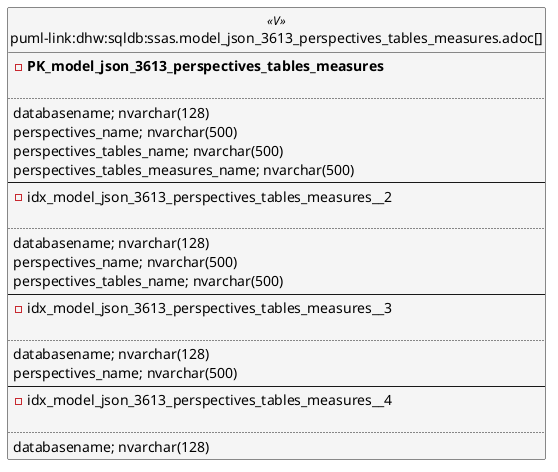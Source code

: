 @startuml
left to right direction
'top to bottom direction
hide circle
'avoide "." issues:
set namespaceSeparator none


skinparam class {
  BackgroundColor White
  BackgroundColor<<FN>> Yellow
  BackgroundColor<<FS>> Yellow
  BackgroundColor<<FT>> LightGray
  BackgroundColor<<IF>> Yellow
  BackgroundColor<<IS>> Yellow
  BackgroundColor<<P>> Aqua
  BackgroundColor<<PC>> Aqua
  BackgroundColor<<SN>> Yellow
  BackgroundColor<<SO>> SlateBlue
  BackgroundColor<<TF>> LightGray
  BackgroundColor<<TR>> Tomato
  BackgroundColor<<U>> White
  BackgroundColor<<V>> WhiteSmoke
  BackgroundColor<<X>> Aqua
  BackgroundColor<<external>> AliceBlue
}


entity "puml-link:dhw:sqldb:ssas.model_json_3613_perspectives_tables_measures.adoc[]" as ssas.model_json_3613_perspectives_tables_measures << V >> {
- **PK_model_json_3613_perspectives_tables_measures**

..
databasename; nvarchar(128)
perspectives_name; nvarchar(500)
perspectives_tables_name; nvarchar(500)
perspectives_tables_measures_name; nvarchar(500)
--
- idx_model_json_3613_perspectives_tables_measures__2

..
databasename; nvarchar(128)
perspectives_name; nvarchar(500)
perspectives_tables_name; nvarchar(500)
--
- idx_model_json_3613_perspectives_tables_measures__3

..
databasename; nvarchar(128)
perspectives_name; nvarchar(500)
--
- idx_model_json_3613_perspectives_tables_measures__4

..
databasename; nvarchar(128)
}


@enduml

